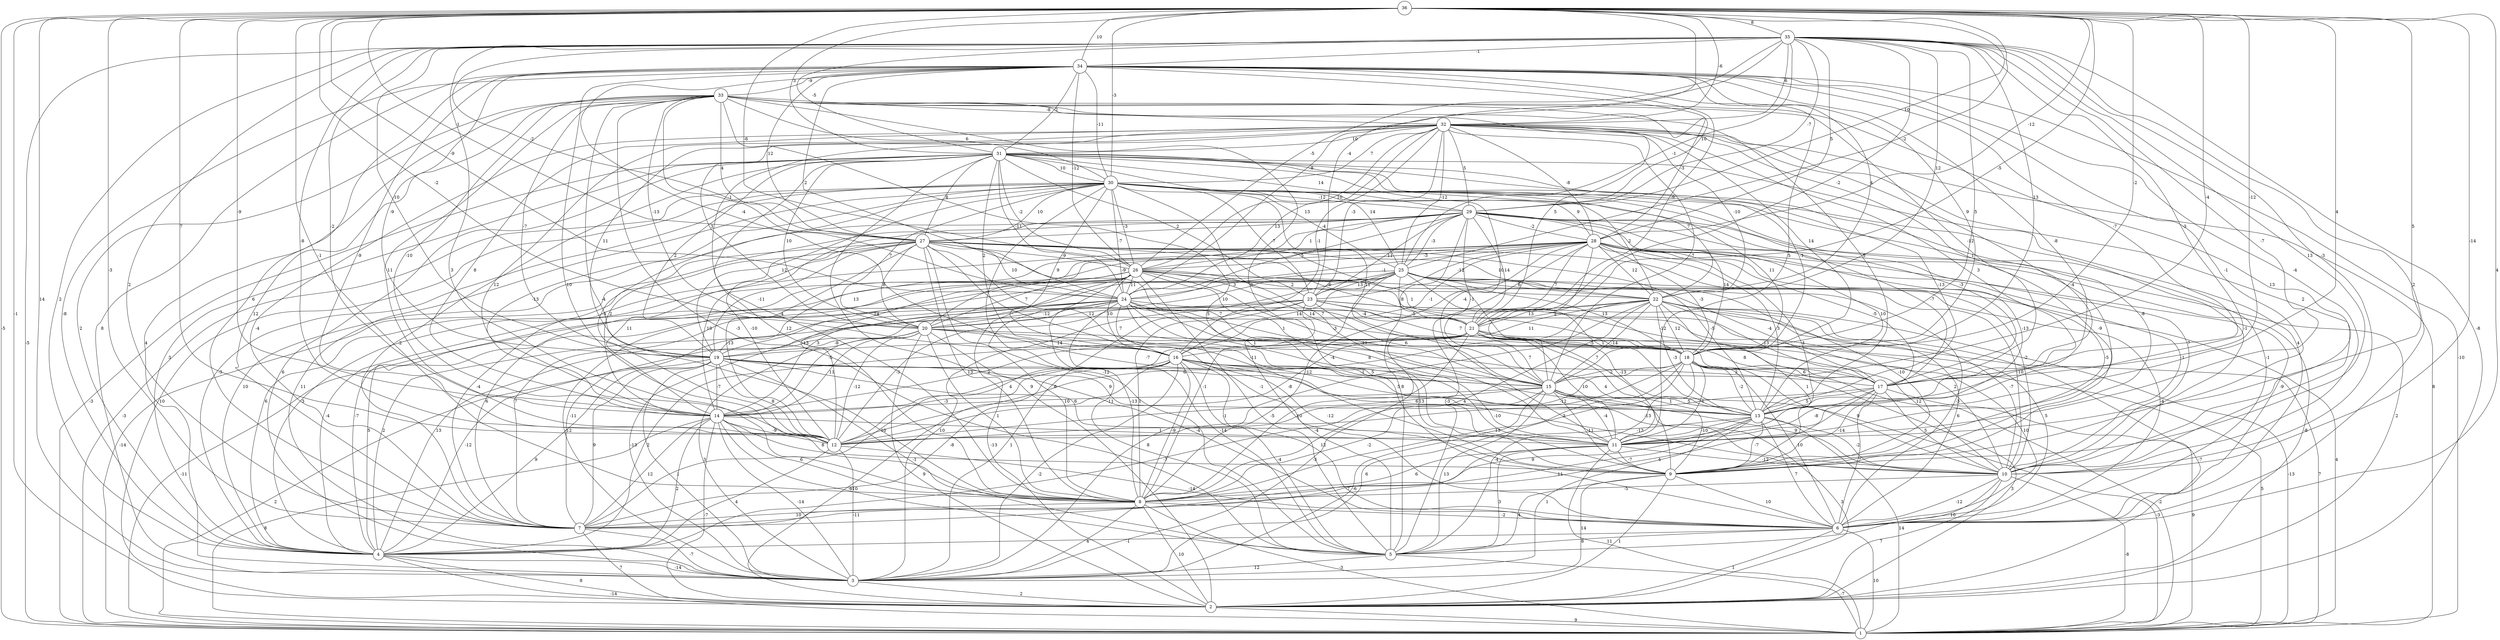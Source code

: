 graph { 
	 fontname="Helvetica,Arial,sans-serif" 
	 node [shape = circle]; 
	 36 -- 1 [label = "-5"];
	 36 -- 2 [label = "-1"];
	 36 -- 3 [label = "14"];
	 36 -- 6 [label = "4"];
	 36 -- 7 [label = "-3"];
	 36 -- 8 [label = "-1"];
	 36 -- 10 [label = "-14"];
	 36 -- 11 [label = "5"];
	 36 -- 12 [label = "7"];
	 36 -- 13 [label = "4"];
	 36 -- 14 [label = "-9"];
	 36 -- 15 [label = "-4"];
	 36 -- 16 [label = "-2"];
	 36 -- 17 [label = "-12"];
	 36 -- 18 [label = "-2"];
	 36 -- 21 [label = "-5"];
	 36 -- 23 [label = "-4"];
	 36 -- 24 [label = "-9"];
	 36 -- 25 [label = "-2"];
	 36 -- 26 [label = "-6"];
	 36 -- 27 [label = "-1"];
	 36 -- 28 [label = "-12"];
	 36 -- 29 [label = "10"];
	 36 -- 30 [label = "-3"];
	 36 -- 31 [label = "3"];
	 36 -- 32 [label = "-6"];
	 36 -- 34 [label = "10"];
	 36 -- 35 [label = "8"];
	 35 -- 1 [label = "-5"];
	 35 -- 2 [label = "-8"];
	 35 -- 4 [label = "2"];
	 35 -- 6 [label = "2"];
	 35 -- 7 [label = "2"];
	 35 -- 8 [label = "3"];
	 35 -- 9 [label = "13"];
	 35 -- 10 [label = "-3"];
	 35 -- 11 [label = "-7"];
	 35 -- 12 [label = "-8"];
	 35 -- 13 [label = "-3"];
	 35 -- 14 [label = "-2"];
	 35 -- 15 [label = "5"];
	 35 -- 18 [label = "13"];
	 35 -- 19 [label = "-10"];
	 35 -- 21 [label = "-2"];
	 35 -- 22 [label = "12"];
	 35 -- 24 [label = "-8"];
	 35 -- 25 [label = "-1"];
	 35 -- 26 [label = "-5"];
	 35 -- 27 [label = "-2"];
	 35 -- 28 [label = "5"];
	 35 -- 29 [label = "-7"];
	 35 -- 31 [label = "-5"];
	 35 -- 32 [label = "6"];
	 35 -- 34 [label = "-1"];
	 34 -- 1 [label = "-10"];
	 34 -- 3 [label = "8"];
	 34 -- 4 [label = "-8"];
	 34 -- 7 [label = "6"];
	 34 -- 8 [label = "10"];
	 34 -- 9 [label = "-1"];
	 34 -- 10 [label = "-4"];
	 34 -- 11 [label = "5"];
	 34 -- 12 [label = "-9"];
	 34 -- 13 [label = "-8"];
	 34 -- 16 [label = "-4"];
	 34 -- 17 [label = "-7"];
	 34 -- 18 [label = "9"];
	 34 -- 19 [label = "-9"];
	 34 -- 21 [label = "-9"];
	 34 -- 22 [label = "4"];
	 34 -- 24 [label = "2"];
	 34 -- 26 [label = "-12"];
	 34 -- 27 [label = "12"];
	 34 -- 29 [label = "10"];
	 34 -- 30 [label = "-11"];
	 34 -- 31 [label = "2"];
	 34 -- 33 [label = "-9"];
	 33 -- 3 [label = "4"];
	 33 -- 4 [label = "2"];
	 33 -- 5 [label = "-3"];
	 33 -- 6 [label = "5"];
	 33 -- 7 [label = "12"];
	 33 -- 8 [label = "-4"];
	 33 -- 9 [label = "6"];
	 33 -- 10 [label = "13"];
	 33 -- 12 [label = "-11"];
	 33 -- 13 [label = "5"];
	 33 -- 14 [label = "-10"];
	 33 -- 17 [label = "-12"];
	 33 -- 19 [label = "-7"];
	 33 -- 20 [label = "-13"];
	 33 -- 21 [label = "5"];
	 33 -- 24 [label = "-1"];
	 33 -- 27 [label = "4"];
	 33 -- 28 [label = "-3"];
	 33 -- 30 [label = "6"];
	 33 -- 32 [label = "-8"];
	 32 -- 1 [label = "8"];
	 32 -- 7 [label = "-4"];
	 32 -- 8 [label = "-4"];
	 32 -- 10 [label = "2"];
	 32 -- 11 [label = "-4"];
	 32 -- 12 [label = "12"];
	 32 -- 13 [label = "3"];
	 32 -- 14 [label = "8"];
	 32 -- 15 [label = "-7"];
	 32 -- 16 [label = "-1"];
	 32 -- 17 [label = "1"];
	 32 -- 18 [label = "14"];
	 32 -- 19 [label = "11"];
	 32 -- 20 [label = "3"];
	 32 -- 22 [label = "-10"];
	 32 -- 23 [label = "-3"];
	 32 -- 24 [label = "13"];
	 32 -- 25 [label = "-12"];
	 32 -- 26 [label = "10"];
	 32 -- 28 [label = "-8"];
	 32 -- 29 [label = "5"];
	 32 -- 30 [label = "7"];
	 32 -- 31 [label = "10"];
	 31 -- 1 [label = "-3"];
	 31 -- 2 [label = "9"];
	 31 -- 3 [label = "6"];
	 31 -- 4 [label = "3"];
	 31 -- 6 [label = "4"];
	 31 -- 7 [label = "-2"];
	 31 -- 8 [label = "12"];
	 31 -- 9 [label = "-8"];
	 31 -- 11 [label = "-4"];
	 31 -- 13 [label = "-13"];
	 31 -- 16 [label = "2"];
	 31 -- 18 [label = "-1"];
	 31 -- 19 [label = "2"];
	 31 -- 20 [label = "10"];
	 31 -- 22 [label = "7"];
	 31 -- 23 [label = "2"];
	 31 -- 24 [label = "-11"];
	 31 -- 25 [label = "14"];
	 31 -- 26 [label = "-2"];
	 31 -- 27 [label = "8"];
	 31 -- 29 [label = "14"];
	 31 -- 30 [label = "10"];
	 30 -- 1 [label = "-3"];
	 30 -- 2 [label = "10"];
	 30 -- 3 [label = "11"];
	 30 -- 4 [label = "-3"];
	 30 -- 5 [label = "-12"];
	 30 -- 6 [label = "-1"];
	 30 -- 9 [label = "-9"];
	 30 -- 10 [label = "-1"];
	 30 -- 11 [label = "7"];
	 30 -- 12 [label = "-5"];
	 30 -- 14 [label = "-13"];
	 30 -- 15 [label = "11"];
	 30 -- 16 [label = "9"];
	 30 -- 17 [label = "-3"];
	 30 -- 18 [label = "11"];
	 30 -- 19 [label = "12"];
	 30 -- 20 [label = "7"];
	 30 -- 22 [label = "2"];
	 30 -- 23 [label = "-7"];
	 30 -- 24 [label = "-7"];
	 30 -- 25 [label = "-4"];
	 30 -- 26 [label = "-3"];
	 30 -- 27 [label = "10"];
	 30 -- 28 [label = "9"];
	 30 -- 29 [label = "-12"];
	 29 -- 2 [label = "2"];
	 29 -- 4 [label = "10"];
	 29 -- 5 [label = "8"];
	 29 -- 10 [label = "7"];
	 29 -- 11 [label = "-13"];
	 29 -- 12 [label = "-10"];
	 29 -- 13 [label = "10"];
	 29 -- 14 [label = "2"];
	 29 -- 15 [label = "-1"];
	 29 -- 17 [label = "-7"];
	 29 -- 18 [label = "14"];
	 29 -- 20 [label = "-9"];
	 29 -- 21 [label = "14"];
	 29 -- 23 [label = "11"];
	 29 -- 24 [label = "5"];
	 29 -- 25 [label = "-3"];
	 29 -- 26 [label = "1"];
	 29 -- 27 [label = "13"];
	 29 -- 28 [label = "-2"];
	 28 -- 2 [label = "-8"];
	 28 -- 4 [label = "3"];
	 28 -- 5 [label = "-3"];
	 28 -- 6 [label = "-9"];
	 28 -- 8 [label = "-12"];
	 28 -- 9 [label = "-5"];
	 28 -- 10 [label = "-1"];
	 28 -- 11 [label = "4"];
	 28 -- 12 [label = "-13"];
	 28 -- 13 [label = "3"];
	 28 -- 14 [label = "10"];
	 28 -- 15 [label = "2"];
	 28 -- 16 [label = "-1"];
	 28 -- 17 [label = "-5"];
	 28 -- 18 [label = "-3"];
	 28 -- 19 [label = "13"];
	 28 -- 21 [label = "7"];
	 28 -- 22 [label = "12"];
	 28 -- 23 [label = "-12"];
	 28 -- 24 [label = "-1"];
	 28 -- 26 [label = "-3"];
	 27 -- 1 [label = "-14"];
	 27 -- 4 [label = "6"];
	 27 -- 5 [label = "-11"];
	 27 -- 6 [label = "-1"];
	 27 -- 7 [label = "-4"];
	 27 -- 8 [label = "13"];
	 27 -- 9 [label = "-11"];
	 27 -- 10 [label = "-2"];
	 27 -- 12 [label = "-13"];
	 27 -- 13 [label = "-5"];
	 27 -- 14 [label = "11"];
	 27 -- 15 [label = "7"];
	 27 -- 18 [label = "1"];
	 27 -- 19 [label = "-11"];
	 27 -- 20 [label = "8"];
	 27 -- 21 [label = "-6"];
	 27 -- 22 [label = "10"];
	 27 -- 24 [label = "10"];
	 27 -- 26 [label = "-9"];
	 26 -- 2 [label = "-13"];
	 26 -- 3 [label = "-12"];
	 26 -- 4 [label = "-4"];
	 26 -- 5 [label = "-5"];
	 26 -- 6 [label = "-3"];
	 26 -- 7 [label = "6"];
	 26 -- 8 [label = "6"];
	 26 -- 9 [label = "-10"];
	 26 -- 11 [label = "8"];
	 26 -- 15 [label = "-3"];
	 26 -- 16 [label = "10"];
	 26 -- 17 [label = "-12"];
	 26 -- 18 [label = "14"];
	 26 -- 19 [label = "14"];
	 26 -- 20 [label = "7"];
	 26 -- 22 [label = "2"];
	 26 -- 24 [label = "11"];
	 25 -- 1 [label = "4"];
	 25 -- 3 [label = "10"];
	 25 -- 4 [label = "-7"];
	 25 -- 6 [label = "-4"];
	 25 -- 7 [label = "7"];
	 25 -- 8 [label = "-1"];
	 25 -- 10 [label = "-10"];
	 25 -- 11 [label = "7"];
	 25 -- 13 [label = "1"];
	 25 -- 14 [label = "3"];
	 25 -- 16 [label = "14"];
	 25 -- 17 [label = "-4"];
	 25 -- 18 [label = "13"];
	 25 -- 20 [label = "10"];
	 25 -- 21 [label = "8"];
	 25 -- 22 [label = "6"];
	 25 -- 23 [label = "13"];
	 25 -- 24 [label = "3"];
	 24 -- 1 [label = "-11"];
	 24 -- 3 [label = "-13"];
	 24 -- 4 [label = "5"];
	 24 -- 5 [label = "-14"];
	 24 -- 7 [label = "-11"];
	 24 -- 8 [label = "-13"];
	 24 -- 9 [label = "4"];
	 24 -- 10 [label = "2"];
	 24 -- 11 [label = "5"];
	 24 -- 13 [label = "-4"];
	 24 -- 14 [label = "-5"];
	 24 -- 15 [label = "1"];
	 24 -- 16 [label = "7"];
	 24 -- 17 [label = "-5"];
	 24 -- 18 [label = "1"];
	 24 -- 20 [label = "-12"];
	 24 -- 21 [label = "-4"];
	 23 -- 1 [label = "7"];
	 23 -- 3 [label = "1"];
	 23 -- 4 [label = "13"];
	 23 -- 5 [label = "-4"];
	 23 -- 6 [label = "5"];
	 23 -- 8 [label = "1"];
	 23 -- 12 [label = "-3"];
	 23 -- 15 [label = "6"];
	 23 -- 18 [label = "7"];
	 23 -- 20 [label = "12"];
	 23 -- 21 [label = "-5"];
	 22 -- 1 [label = "-13"];
	 22 -- 2 [label = "-7"];
	 22 -- 3 [label = "8"];
	 22 -- 4 [label = "2"];
	 22 -- 6 [label = "6"];
	 22 -- 8 [label = "4"];
	 22 -- 9 [label = "1"];
	 22 -- 10 [label = "-7"];
	 22 -- 12 [label = "6"];
	 22 -- 13 [label = "-3"];
	 22 -- 15 [label = "-14"];
	 22 -- 16 [label = "11"];
	 22 -- 17 [label = "-13"];
	 22 -- 18 [label = "12"];
	 22 -- 21 [label = "13"];
	 21 -- 1 [label = "5"];
	 21 -- 3 [label = "-3"];
	 21 -- 4 [label = "2"];
	 21 -- 6 [label = "10"];
	 21 -- 7 [label = "10"];
	 21 -- 8 [label = "10"];
	 21 -- 9 [label = "1"];
	 21 -- 10 [label = "12"];
	 21 -- 11 [label = "10"];
	 21 -- 12 [label = "-8"];
	 21 -- 13 [label = "-13"];
	 21 -- 14 [label = "2"];
	 21 -- 15 [label = "7"];
	 21 -- 17 [label = "8"];
	 21 -- 19 [label = "14"];
	 20 -- 2 [label = "9"];
	 20 -- 3 [label = "3"];
	 20 -- 4 [label = "-12"];
	 20 -- 6 [label = "-4"];
	 20 -- 8 [label = "1"];
	 20 -- 9 [label = "13"];
	 20 -- 12 [label = "-12"];
	 20 -- 14 [label = "11"];
	 20 -- 15 [label = "-7"];
	 20 -- 18 [label = "11"];
	 20 -- 19 [label = "-8"];
	 19 -- 1 [label = "2"];
	 19 -- 3 [label = "1"];
	 19 -- 4 [label = "9"];
	 19 -- 5 [label = "-1"];
	 19 -- 7 [label = "9"];
	 19 -- 10 [label = "-13"];
	 19 -- 11 [label = "6"];
	 19 -- 12 [label = "8"];
	 19 -- 13 [label = "9"];
	 19 -- 14 [label = "-7"];
	 19 -- 17 [label = "2"];
	 18 -- 1 [label = "-2"];
	 18 -- 2 [label = "3"];
	 18 -- 3 [label = "6"];
	 18 -- 4 [label = "-7"];
	 18 -- 5 [label = "-4"];
	 18 -- 6 [label = "10"];
	 18 -- 8 [label = "13"];
	 18 -- 10 [label = "9"];
	 18 -- 11 [label = "-1"];
	 18 -- 12 [label = "-12"];
	 18 -- 13 [label = "-2"];
	 18 -- 15 [label = "-2"];
	 18 -- 17 [label = "6"];
	 17 -- 1 [label = "9"];
	 17 -- 6 [label = "7"];
	 17 -- 7 [label = "4"];
	 17 -- 9 [label = "-14"];
	 17 -- 10 [label = "5"];
	 17 -- 11 [label = "-8"];
	 17 -- 12 [label = "-10"];
	 17 -- 13 [label = "5"];
	 16 -- 2 [label = "-6"];
	 16 -- 3 [label = "-2"];
	 16 -- 5 [label = "-4"];
	 16 -- 6 [label = "12"];
	 16 -- 7 [label = "-8"];
	 16 -- 8 [label = "-9"];
	 16 -- 9 [label = "-12"];
	 16 -- 10 [label = "3"];
	 16 -- 11 [label = "6"];
	 16 -- 12 [label = "-3"];
	 16 -- 13 [label = "5"];
	 16 -- 14 [label = "4"];
	 16 -- 15 [label = "-1"];
	 15 -- 1 [label = "-3"];
	 15 -- 2 [label = "3"];
	 15 -- 3 [label = "-6"];
	 15 -- 5 [label = "13"];
	 15 -- 8 [label = "-2"];
	 15 -- 9 [label = "-11"];
	 15 -- 10 [label = "9"];
	 15 -- 11 [label = "-4"];
	 15 -- 12 [label = "-1"];
	 15 -- 13 [label = "5"];
	 15 -- 14 [label = "10"];
	 14 -- 1 [label = "8"];
	 14 -- 2 [label = "-7"];
	 14 -- 3 [label = "-14"];
	 14 -- 4 [label = "2"];
	 14 -- 5 [label = "-10"];
	 14 -- 7 [label = "12"];
	 14 -- 8 [label = "6"];
	 14 -- 9 [label = "8"];
	 14 -- 11 [label = "1"];
	 14 -- 12 [label = "-9"];
	 13 -- 1 [label = "14"];
	 13 -- 3 [label = "1"];
	 13 -- 6 [label = "7"];
	 13 -- 7 [label = "11"];
	 13 -- 8 [label = "9"];
	 13 -- 9 [label = "-7"];
	 13 -- 10 [label = "-2"];
	 13 -- 11 [label = "-10"];
	 13 -- 12 [label = "-13"];
	 12 -- 3 [label = "-11"];
	 12 -- 4 [label = "4"];
	 12 -- 6 [label = "-14"];
	 11 -- 1 [label = "11"];
	 11 -- 5 [label = "3"];
	 11 -- 7 [label = "-7"];
	 11 -- 8 [label = "6"];
	 11 -- 9 [label = "-7"];
	 11 -- 10 [label = "-12"];
	 10 -- 1 [label = "-8"];
	 10 -- 2 [label = "7"];
	 10 -- 5 [label = "10"];
	 10 -- 6 [label = "-12"];
	 10 -- 8 [label = "-5"];
	 9 -- 2 [label = "1"];
	 9 -- 3 [label = "14"];
	 9 -- 5 [label = "4"];
	 9 -- 6 [label = "10"];
	 8 -- 1 [label = "-3"];
	 8 -- 2 [label = "10"];
	 8 -- 3 [label = "4"];
	 8 -- 6 [label = "-2"];
	 8 -- 7 [label = "10"];
	 7 -- 2 [label = "7"];
	 7 -- 3 [label = "-7"];
	 6 -- 1 [label = "10"];
	 6 -- 2 [label = "1"];
	 6 -- 4 [label = "-1"];
	 6 -- 5 [label = "8"];
	 5 -- 1 [label = "-7"];
	 5 -- 3 [label = "12"];
	 4 -- 1 [label = "-14"];
	 4 -- 2 [label = "8"];
	 4 -- 3 [label = "-14"];
	 3 -- 2 [label = "2"];
	 2 -- 1 [label = "9"];
	 1;
	 2;
	 3;
	 4;
	 5;
	 6;
	 7;
	 8;
	 9;
	 10;
	 11;
	 12;
	 13;
	 14;
	 15;
	 16;
	 17;
	 18;
	 19;
	 20;
	 21;
	 22;
	 23;
	 24;
	 25;
	 26;
	 27;
	 28;
	 29;
	 30;
	 31;
	 32;
	 33;
	 34;
	 35;
	 36;
}
